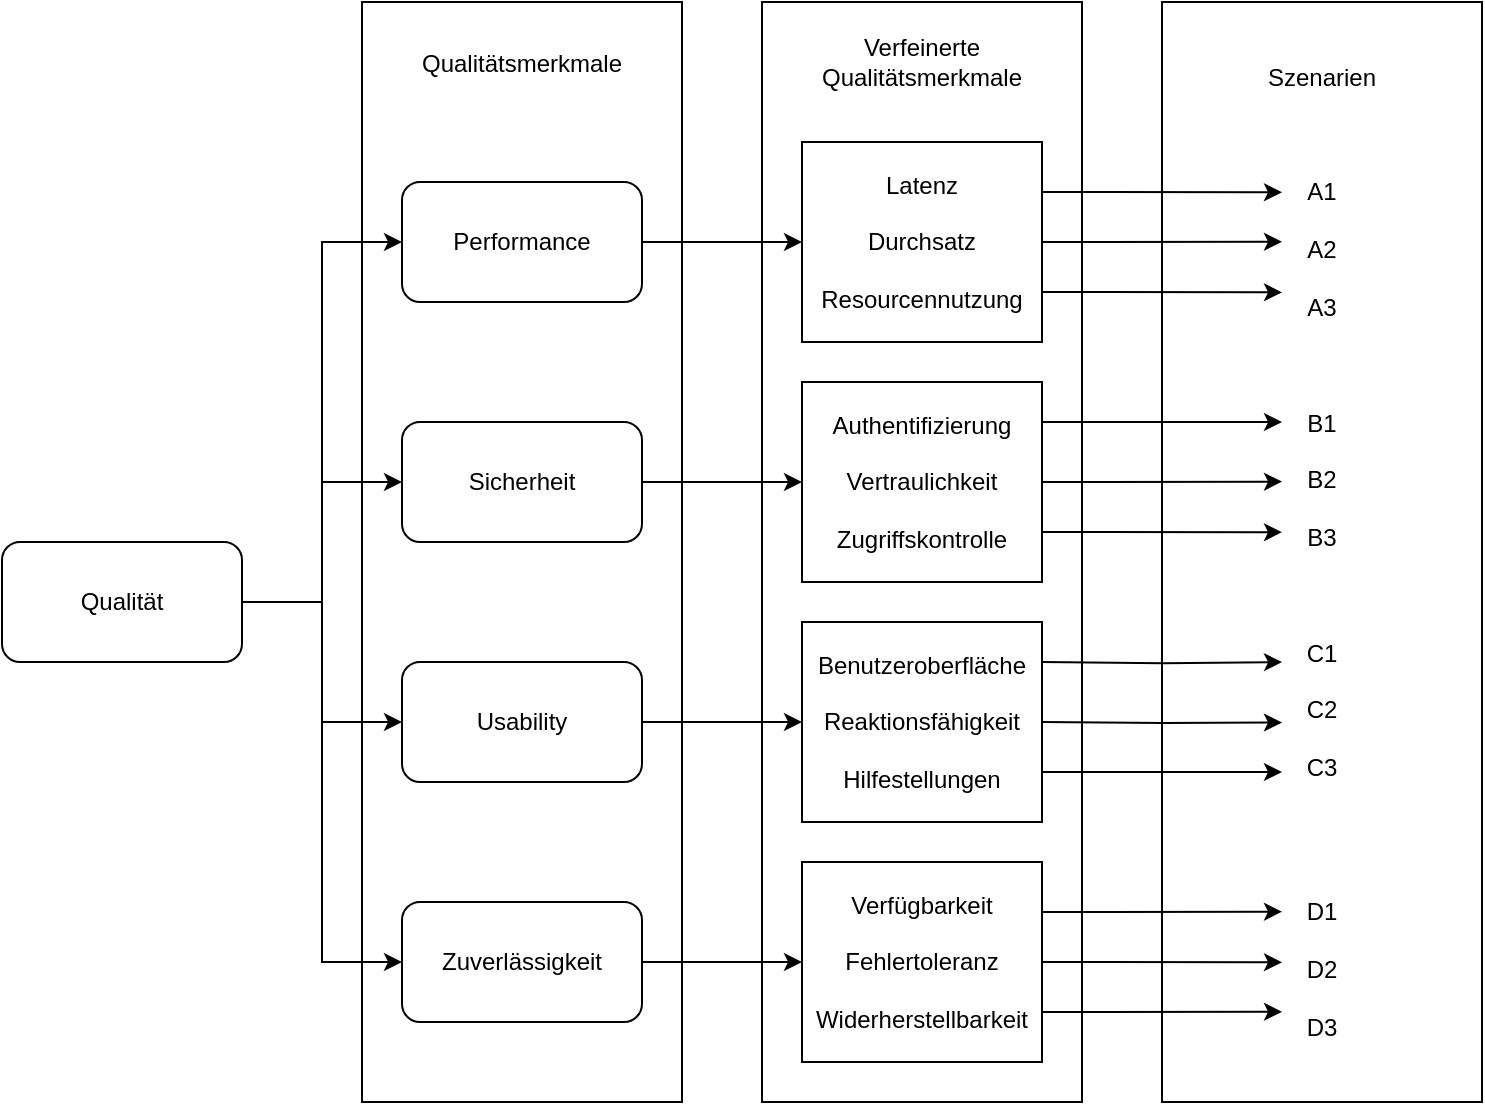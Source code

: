 <mxfile version="24.9.1">
  <diagram name="Page-1" id="fmjgE33TY0tmrXg-a3zb">
    <mxGraphModel dx="1434" dy="746" grid="1" gridSize="10" guides="1" tooltips="1" connect="1" arrows="1" fold="1" page="1" pageScale="1" pageWidth="850" pageHeight="1100" math="0" shadow="0">
      <root>
        <mxCell id="0" />
        <mxCell id="1" parent="0" />
        <mxCell id="NibNYrXwoSBRtfifAu-3-12" value="Qualitätsmerkmale&lt;div&gt;&lt;br&gt;&lt;/div&gt;&lt;div&gt;&lt;br&gt;&lt;div&gt;&lt;br&gt;&lt;/div&gt;&lt;div&gt;&lt;br&gt;&lt;/div&gt;&lt;div&gt;&lt;br&gt;&lt;/div&gt;&lt;div&gt;&lt;br&gt;&lt;/div&gt;&lt;div&gt;&lt;br&gt;&lt;/div&gt;&lt;div&gt;&lt;br&gt;&lt;/div&gt;&lt;div&gt;&lt;br&gt;&lt;/div&gt;&lt;div&gt;&lt;br&gt;&lt;/div&gt;&lt;div&gt;&lt;br&gt;&lt;/div&gt;&lt;div&gt;&lt;br&gt;&lt;/div&gt;&lt;div&gt;&lt;br&gt;&lt;/div&gt;&lt;div&gt;&lt;br&gt;&lt;/div&gt;&lt;div&gt;&lt;br&gt;&lt;/div&gt;&lt;div&gt;&lt;br&gt;&lt;/div&gt;&lt;div&gt;&lt;br&gt;&lt;/div&gt;&lt;div&gt;&lt;br&gt;&lt;/div&gt;&lt;div&gt;&lt;br&gt;&lt;/div&gt;&lt;div&gt;&lt;br&gt;&lt;/div&gt;&lt;div&gt;&lt;br&gt;&lt;/div&gt;&lt;div&gt;&lt;br&gt;&lt;/div&gt;&lt;div&gt;&lt;br&gt;&lt;/div&gt;&lt;div&gt;&lt;br&gt;&lt;/div&gt;&lt;div&gt;&lt;br&gt;&lt;/div&gt;&lt;div&gt;&lt;br&gt;&lt;/div&gt;&lt;div&gt;&lt;br&gt;&lt;/div&gt;&lt;div&gt;&lt;br&gt;&lt;/div&gt;&lt;div&gt;&lt;br&gt;&lt;/div&gt;&lt;div&gt;&lt;br&gt;&lt;/div&gt;&lt;div&gt;&lt;br&gt;&lt;/div&gt;&lt;div&gt;&lt;br&gt;&lt;/div&gt;&lt;div&gt;&lt;br&gt;&lt;/div&gt;&lt;div&gt;&lt;br&gt;&lt;/div&gt;&lt;/div&gt;" style="rounded=0;whiteSpace=wrap;html=1;" parent="1" vertex="1">
          <mxGeometry x="220" y="110" width="160" height="550" as="geometry" />
        </mxCell>
        <mxCell id="NibNYrXwoSBRtfifAu-3-11" value="Verfeinerte Qualitätsmerkmale&lt;div&gt;&lt;br&gt;&lt;/div&gt;&lt;div&gt;&lt;br&gt;&lt;div&gt;&lt;br&gt;&lt;/div&gt;&lt;div&gt;&lt;br&gt;&lt;/div&gt;&lt;div&gt;&lt;br&gt;&lt;/div&gt;&lt;div&gt;&lt;br&gt;&lt;/div&gt;&lt;div&gt;&lt;br&gt;&lt;/div&gt;&lt;div&gt;&lt;br&gt;&lt;/div&gt;&lt;div&gt;&lt;br&gt;&lt;/div&gt;&lt;div&gt;&lt;br&gt;&lt;/div&gt;&lt;div&gt;&lt;br&gt;&lt;/div&gt;&lt;div&gt;&lt;br&gt;&lt;/div&gt;&lt;div&gt;&lt;br&gt;&lt;/div&gt;&lt;div&gt;&lt;br&gt;&lt;/div&gt;&lt;div&gt;&lt;br&gt;&lt;/div&gt;&lt;div&gt;&lt;br&gt;&lt;/div&gt;&lt;div&gt;&lt;br&gt;&lt;/div&gt;&lt;div&gt;&lt;br&gt;&lt;/div&gt;&lt;div&gt;&lt;br&gt;&lt;/div&gt;&lt;div&gt;&lt;br&gt;&lt;/div&gt;&lt;div&gt;&lt;br&gt;&lt;/div&gt;&lt;div&gt;&lt;br&gt;&lt;/div&gt;&lt;div&gt;&lt;br&gt;&lt;/div&gt;&lt;div&gt;&lt;br&gt;&lt;/div&gt;&lt;div&gt;&lt;br&gt;&lt;/div&gt;&lt;div&gt;&lt;br&gt;&lt;/div&gt;&lt;div&gt;&lt;br&gt;&lt;/div&gt;&lt;div&gt;&lt;br&gt;&lt;/div&gt;&lt;div&gt;&lt;br&gt;&lt;/div&gt;&lt;div&gt;&lt;br&gt;&lt;/div&gt;&lt;div&gt;&lt;br&gt;&lt;/div&gt;&lt;div&gt;&lt;br&gt;&lt;/div&gt;&lt;div&gt;&lt;br&gt;&lt;/div&gt;&lt;div&gt;&lt;br&gt;&lt;/div&gt;&lt;/div&gt;" style="rounded=0;whiteSpace=wrap;html=1;" parent="1" vertex="1">
          <mxGeometry x="420" y="110" width="160" height="550" as="geometry" />
        </mxCell>
        <mxCell id="NibNYrXwoSBRtfifAu-3-14" style="edgeStyle=orthogonalEdgeStyle;rounded=0;orthogonalLoop=1;jettySize=auto;html=1;exitX=1;exitY=0.5;exitDx=0;exitDy=0;entryX=0;entryY=0.5;entryDx=0;entryDy=0;" parent="1" source="NibNYrXwoSBRtfifAu-3-2" target="NibNYrXwoSBRtfifAu-3-3" edge="1">
          <mxGeometry relative="1" as="geometry" />
        </mxCell>
        <mxCell id="NibNYrXwoSBRtfifAu-3-15" style="edgeStyle=orthogonalEdgeStyle;rounded=0;orthogonalLoop=1;jettySize=auto;html=1;exitX=1;exitY=0.5;exitDx=0;exitDy=0;entryX=0;entryY=0.5;entryDx=0;entryDy=0;" parent="1" source="NibNYrXwoSBRtfifAu-3-2" target="NibNYrXwoSBRtfifAu-3-4" edge="1">
          <mxGeometry relative="1" as="geometry" />
        </mxCell>
        <mxCell id="NibNYrXwoSBRtfifAu-3-16" style="edgeStyle=orthogonalEdgeStyle;rounded=0;orthogonalLoop=1;jettySize=auto;html=1;exitX=1;exitY=0.5;exitDx=0;exitDy=0;entryX=0;entryY=0.5;entryDx=0;entryDy=0;" parent="1" source="NibNYrXwoSBRtfifAu-3-2" target="NibNYrXwoSBRtfifAu-3-5" edge="1">
          <mxGeometry relative="1" as="geometry" />
        </mxCell>
        <mxCell id="NibNYrXwoSBRtfifAu-3-17" style="edgeStyle=orthogonalEdgeStyle;rounded=0;orthogonalLoop=1;jettySize=auto;html=1;exitX=1;exitY=0.5;exitDx=0;exitDy=0;entryX=0;entryY=0.5;entryDx=0;entryDy=0;" parent="1" source="NibNYrXwoSBRtfifAu-3-2" target="NibNYrXwoSBRtfifAu-3-6" edge="1">
          <mxGeometry relative="1" as="geometry" />
        </mxCell>
        <mxCell id="NibNYrXwoSBRtfifAu-3-2" value="Qualität" style="rounded=1;whiteSpace=wrap;html=1;" parent="1" vertex="1">
          <mxGeometry x="40" y="380" width="120" height="60" as="geometry" />
        </mxCell>
        <mxCell id="NibNYrXwoSBRtfifAu-3-18" style="edgeStyle=orthogonalEdgeStyle;rounded=0;orthogonalLoop=1;jettySize=auto;html=1;exitX=1;exitY=0.5;exitDx=0;exitDy=0;" parent="1" source="NibNYrXwoSBRtfifAu-3-3" target="NibNYrXwoSBRtfifAu-3-7" edge="1">
          <mxGeometry relative="1" as="geometry" />
        </mxCell>
        <mxCell id="NibNYrXwoSBRtfifAu-3-3" value="&lt;div&gt;Performance&lt;/div&gt;" style="rounded=1;whiteSpace=wrap;html=1;" parent="1" vertex="1">
          <mxGeometry x="240" y="200" width="120" height="60" as="geometry" />
        </mxCell>
        <mxCell id="NibNYrXwoSBRtfifAu-3-19" style="edgeStyle=orthogonalEdgeStyle;rounded=0;orthogonalLoop=1;jettySize=auto;html=1;exitX=1;exitY=0.5;exitDx=0;exitDy=0;entryX=0;entryY=0.5;entryDx=0;entryDy=0;" parent="1" source="NibNYrXwoSBRtfifAu-3-4" target="NibNYrXwoSBRtfifAu-3-8" edge="1">
          <mxGeometry relative="1" as="geometry" />
        </mxCell>
        <mxCell id="NibNYrXwoSBRtfifAu-3-4" value="&lt;div&gt;Sicherheit&lt;/div&gt;" style="rounded=1;whiteSpace=wrap;html=1;" parent="1" vertex="1">
          <mxGeometry x="240" y="320" width="120" height="60" as="geometry" />
        </mxCell>
        <mxCell id="NibNYrXwoSBRtfifAu-3-20" style="edgeStyle=orthogonalEdgeStyle;rounded=0;orthogonalLoop=1;jettySize=auto;html=1;exitX=1;exitY=0.5;exitDx=0;exitDy=0;entryX=0;entryY=0.5;entryDx=0;entryDy=0;" parent="1" source="NibNYrXwoSBRtfifAu-3-5" target="NibNYrXwoSBRtfifAu-3-9" edge="1">
          <mxGeometry relative="1" as="geometry" />
        </mxCell>
        <mxCell id="NibNYrXwoSBRtfifAu-3-5" value="Usability" style="rounded=1;whiteSpace=wrap;html=1;" parent="1" vertex="1">
          <mxGeometry x="240" y="440" width="120" height="60" as="geometry" />
        </mxCell>
        <mxCell id="NibNYrXwoSBRtfifAu-3-21" style="edgeStyle=orthogonalEdgeStyle;rounded=0;orthogonalLoop=1;jettySize=auto;html=1;exitX=1;exitY=0.5;exitDx=0;exitDy=0;entryX=0;entryY=0.5;entryDx=0;entryDy=0;" parent="1" source="NibNYrXwoSBRtfifAu-3-6" target="NibNYrXwoSBRtfifAu-3-10" edge="1">
          <mxGeometry relative="1" as="geometry" />
        </mxCell>
        <mxCell id="NibNYrXwoSBRtfifAu-3-6" value="Zuverlässigkeit" style="rounded=1;whiteSpace=wrap;html=1;" parent="1" vertex="1">
          <mxGeometry x="240" y="560" width="120" height="60" as="geometry" />
        </mxCell>
        <mxCell id="NibNYrXwoSBRtfifAu-3-7" value="&lt;div&gt;Latenz&lt;/div&gt;&lt;div&gt;&lt;br&gt;&lt;/div&gt;&lt;div&gt;Durchsatz&lt;/div&gt;&lt;div&gt;&lt;br&gt;&lt;/div&gt;Resourcennutzung" style="rounded=0;whiteSpace=wrap;html=1;" parent="1" vertex="1">
          <mxGeometry x="440" y="180" width="120" height="100" as="geometry" />
        </mxCell>
        <mxCell id="NibNYrXwoSBRtfifAu-3-8" value="Authentifizierung&lt;br&gt;&lt;div&gt;&lt;br&gt;&lt;/div&gt;&lt;div&gt;Vertraulichkeit&lt;/div&gt;&lt;div&gt;&lt;br&gt;&lt;/div&gt;&lt;div&gt;Zugriffskontrolle&lt;/div&gt;" style="rounded=0;whiteSpace=wrap;html=1;" parent="1" vertex="1">
          <mxGeometry x="440" y="300" width="120" height="100" as="geometry" />
        </mxCell>
        <mxCell id="NibNYrXwoSBRtfifAu-3-9" value="Benutzeroberfläche&lt;div&gt;&lt;br&gt;&lt;/div&gt;&lt;div&gt;Reaktionsfähigkeit&lt;/div&gt;&lt;div&gt;&lt;br&gt;&lt;/div&gt;&lt;div&gt;Hilfestellungen&lt;/div&gt;" style="rounded=0;whiteSpace=wrap;html=1;" parent="1" vertex="1">
          <mxGeometry x="440" y="420" width="120" height="100" as="geometry" />
        </mxCell>
        <mxCell id="NibNYrXwoSBRtfifAu-3-10" value="&lt;div&gt;Verfügbarkeit&lt;/div&gt;&lt;div&gt;&lt;br&gt;&lt;/div&gt;&lt;div&gt;Fehlertoleranz&lt;/div&gt;&lt;div&gt;&lt;br&gt;&lt;/div&gt;&lt;div&gt;Widerherstellbarkeit&lt;/div&gt;" style="rounded=0;whiteSpace=wrap;html=1;" parent="1" vertex="1">
          <mxGeometry x="440" y="540" width="120" height="100" as="geometry" />
        </mxCell>
        <mxCell id="NibNYrXwoSBRtfifAu-3-13" value="Szenarien&lt;div&gt;&lt;br&gt;&lt;/div&gt;&lt;div&gt;&lt;br&gt;&lt;/div&gt;&lt;div&gt;&lt;br&gt;&lt;/div&gt;&lt;div&gt;&lt;div&gt;A1&lt;/div&gt;&lt;/div&gt;&lt;div&gt;&lt;br&gt;&lt;/div&gt;&lt;div&gt;A2&lt;/div&gt;&lt;div&gt;&lt;br&gt;&lt;/div&gt;&lt;div&gt;A3&lt;/div&gt;&lt;div&gt;&lt;br&gt;&lt;/div&gt;&lt;div&gt;&lt;br&gt;&lt;/div&gt;&lt;div&gt;&lt;br&gt;&lt;/div&gt;&lt;div&gt;B1&lt;/div&gt;&lt;div&gt;&lt;br&gt;&lt;/div&gt;&lt;div&gt;B2&lt;/div&gt;&lt;div&gt;&lt;br&gt;&lt;/div&gt;&lt;div&gt;B3&lt;/div&gt;&lt;div&gt;&lt;br&gt;&lt;/div&gt;&lt;div&gt;&lt;br&gt;&lt;/div&gt;&lt;div&gt;&lt;br&gt;&lt;/div&gt;&lt;div&gt;C1&lt;/div&gt;&lt;div&gt;&lt;br&gt;&lt;/div&gt;&lt;div&gt;C2&lt;/div&gt;&lt;div&gt;&lt;br&gt;&lt;/div&gt;&lt;div&gt;C3&lt;/div&gt;&lt;div&gt;&lt;br&gt;&lt;/div&gt;&lt;div&gt;&lt;br&gt;&lt;/div&gt;&lt;div&gt;&lt;br&gt;&lt;/div&gt;&lt;div&gt;&lt;span style=&quot;background-color: initial;&quot;&gt;&lt;br&gt;&lt;/span&gt;&lt;/div&gt;&lt;div&gt;&lt;span style=&quot;background-color: initial;&quot;&gt;D1&lt;/span&gt;&lt;/div&gt;&lt;div&gt;&amp;nbsp;&lt;/div&gt;&lt;div&gt;D2&lt;/div&gt;&lt;div&gt;&amp;nbsp;&lt;/div&gt;&lt;div&gt;D3&lt;/div&gt;" style="rounded=0;whiteSpace=wrap;html=1;" parent="1" vertex="1">
          <mxGeometry x="620" y="110" width="160" height="550" as="geometry" />
        </mxCell>
        <mxCell id="NibNYrXwoSBRtfifAu-3-23" style="edgeStyle=orthogonalEdgeStyle;rounded=0;orthogonalLoop=1;jettySize=auto;html=1;exitX=1;exitY=0.25;exitDx=0;exitDy=0;entryX=0.375;entryY=0.391;entryDx=0;entryDy=0;entryPerimeter=0;" parent="1" edge="1">
          <mxGeometry relative="1" as="geometry">
            <mxPoint x="560" y="320" as="sourcePoint" />
            <mxPoint x="680" y="320.05" as="targetPoint" />
            <Array as="points">
              <mxPoint x="610" y="320" />
              <mxPoint x="610" y="320" />
            </Array>
          </mxGeometry>
        </mxCell>
        <mxCell id="NibNYrXwoSBRtfifAu-3-24" style="edgeStyle=orthogonalEdgeStyle;rounded=0;orthogonalLoop=1;jettySize=auto;html=1;exitX=1;exitY=0.5;exitDx=0;exitDy=0;entryX=0.375;entryY=0.436;entryDx=0;entryDy=0;entryPerimeter=0;" parent="1" source="NibNYrXwoSBRtfifAu-3-8" target="NibNYrXwoSBRtfifAu-3-13" edge="1">
          <mxGeometry relative="1" as="geometry" />
        </mxCell>
        <mxCell id="NibNYrXwoSBRtfifAu-3-25" style="edgeStyle=orthogonalEdgeStyle;rounded=0;orthogonalLoop=1;jettySize=auto;html=1;exitX=1;exitY=0.75;exitDx=0;exitDy=0;entryX=0.375;entryY=0.482;entryDx=0;entryDy=0;entryPerimeter=0;" parent="1" source="NibNYrXwoSBRtfifAu-3-8" target="NibNYrXwoSBRtfifAu-3-13" edge="1">
          <mxGeometry relative="1" as="geometry" />
        </mxCell>
        <mxCell id="NibNYrXwoSBRtfifAu-3-26" style="edgeStyle=orthogonalEdgeStyle;rounded=0;orthogonalLoop=1;jettySize=auto;html=1;exitX=1;exitY=0.25;exitDx=0;exitDy=0;entryX=0.375;entryY=0.609;entryDx=0;entryDy=0;entryPerimeter=0;" parent="1" edge="1">
          <mxGeometry relative="1" as="geometry">
            <mxPoint x="560" y="440.05" as="sourcePoint" />
            <mxPoint x="680" y="440.0" as="targetPoint" />
          </mxGeometry>
        </mxCell>
        <mxCell id="NibNYrXwoSBRtfifAu-3-27" style="edgeStyle=orthogonalEdgeStyle;rounded=0;orthogonalLoop=1;jettySize=auto;html=1;exitX=1;exitY=0.5;exitDx=0;exitDy=0;entryX=0.375;entryY=0.655;entryDx=0;entryDy=0;entryPerimeter=0;" parent="1" edge="1">
          <mxGeometry relative="1" as="geometry">
            <mxPoint x="560" y="470" as="sourcePoint" />
            <mxPoint x="680" y="470.25" as="targetPoint" />
          </mxGeometry>
        </mxCell>
        <mxCell id="NibNYrXwoSBRtfifAu-3-28" style="edgeStyle=orthogonalEdgeStyle;rounded=0;orthogonalLoop=1;jettySize=auto;html=1;exitX=1;exitY=0.75;exitDx=0;exitDy=0;entryX=0.375;entryY=0.7;entryDx=0;entryDy=0;entryPerimeter=0;" parent="1" source="NibNYrXwoSBRtfifAu-3-9" target="NibNYrXwoSBRtfifAu-3-13" edge="1">
          <mxGeometry relative="1" as="geometry" />
        </mxCell>
        <mxCell id="NibNYrXwoSBRtfifAu-3-29" style="edgeStyle=orthogonalEdgeStyle;rounded=0;orthogonalLoop=1;jettySize=auto;html=1;exitX=1;exitY=0.25;exitDx=0;exitDy=0;entryX=0.375;entryY=0.173;entryDx=0;entryDy=0;entryPerimeter=0;" parent="1" source="NibNYrXwoSBRtfifAu-3-7" target="NibNYrXwoSBRtfifAu-3-13" edge="1">
          <mxGeometry relative="1" as="geometry" />
        </mxCell>
        <mxCell id="NibNYrXwoSBRtfifAu-3-30" style="edgeStyle=orthogonalEdgeStyle;rounded=0;orthogonalLoop=1;jettySize=auto;html=1;exitX=1;exitY=0.5;exitDx=0;exitDy=0;entryX=0.375;entryY=0.218;entryDx=0;entryDy=0;entryPerimeter=0;" parent="1" source="NibNYrXwoSBRtfifAu-3-7" target="NibNYrXwoSBRtfifAu-3-13" edge="1">
          <mxGeometry relative="1" as="geometry" />
        </mxCell>
        <mxCell id="NibNYrXwoSBRtfifAu-3-31" style="edgeStyle=orthogonalEdgeStyle;rounded=0;orthogonalLoop=1;jettySize=auto;html=1;exitX=1;exitY=0.75;exitDx=0;exitDy=0;entryX=0.375;entryY=0.264;entryDx=0;entryDy=0;entryPerimeter=0;" parent="1" source="NibNYrXwoSBRtfifAu-3-7" target="NibNYrXwoSBRtfifAu-3-13" edge="1">
          <mxGeometry relative="1" as="geometry" />
        </mxCell>
        <mxCell id="NibNYrXwoSBRtfifAu-3-32" style="edgeStyle=orthogonalEdgeStyle;rounded=0;orthogonalLoop=1;jettySize=auto;html=1;exitX=1;exitY=0.25;exitDx=0;exitDy=0;entryX=0.375;entryY=0.827;entryDx=0;entryDy=0;entryPerimeter=0;" parent="1" source="NibNYrXwoSBRtfifAu-3-10" target="NibNYrXwoSBRtfifAu-3-13" edge="1">
          <mxGeometry relative="1" as="geometry" />
        </mxCell>
        <mxCell id="NibNYrXwoSBRtfifAu-3-33" style="edgeStyle=orthogonalEdgeStyle;rounded=0;orthogonalLoop=1;jettySize=auto;html=1;exitX=1;exitY=0.5;exitDx=0;exitDy=0;entryX=0.375;entryY=0.873;entryDx=0;entryDy=0;entryPerimeter=0;" parent="1" source="NibNYrXwoSBRtfifAu-3-10" target="NibNYrXwoSBRtfifAu-3-13" edge="1">
          <mxGeometry relative="1" as="geometry" />
        </mxCell>
        <mxCell id="NibNYrXwoSBRtfifAu-3-34" style="edgeStyle=orthogonalEdgeStyle;rounded=0;orthogonalLoop=1;jettySize=auto;html=1;exitX=1;exitY=0.75;exitDx=0;exitDy=0;entryX=0.375;entryY=0.918;entryDx=0;entryDy=0;entryPerimeter=0;" parent="1" source="NibNYrXwoSBRtfifAu-3-10" target="NibNYrXwoSBRtfifAu-3-13" edge="1">
          <mxGeometry relative="1" as="geometry" />
        </mxCell>
      </root>
    </mxGraphModel>
  </diagram>
</mxfile>

